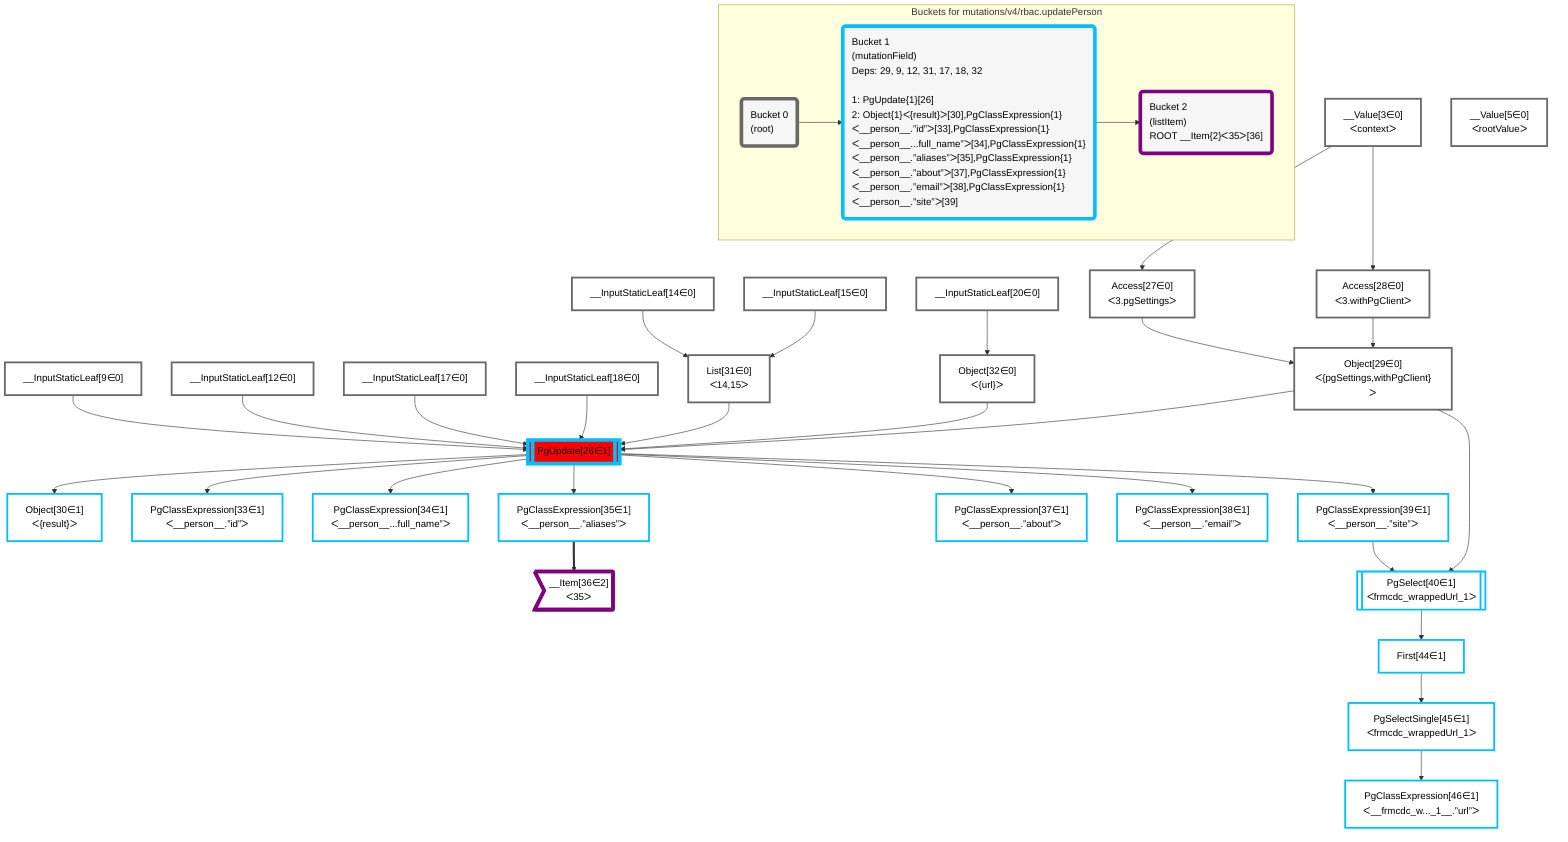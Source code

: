 graph TD
    classDef path fill:#eee,stroke:#000,color:#000
    classDef plan fill:#fff,stroke-width:3px,color:#000
    classDef itemplan fill:#fff,stroke-width:6px,color:#000
    classDef sideeffectplan fill:#f00,stroke-width:6px,color:#000
    classDef bucket fill:#f6f6f6,color:#000,stroke-width:6px,text-align:left


    %% define steps
    __Value3["__Value[3∈0]<br />ᐸcontextᐳ"]:::plan
    __Value5["__Value[5∈0]<br />ᐸrootValueᐳ"]:::plan
    __InputStaticLeaf9["__InputStaticLeaf[9∈0]"]:::plan
    __InputStaticLeaf12["__InputStaticLeaf[12∈0]"]:::plan
    __InputStaticLeaf14["__InputStaticLeaf[14∈0]"]:::plan
    __InputStaticLeaf15["__InputStaticLeaf[15∈0]"]:::plan
    __InputStaticLeaf17["__InputStaticLeaf[17∈0]"]:::plan
    __InputStaticLeaf18["__InputStaticLeaf[18∈0]"]:::plan
    __InputStaticLeaf20["__InputStaticLeaf[20∈0]"]:::plan
    Access27["Access[27∈0]<br />ᐸ3.pgSettingsᐳ"]:::plan
    Access28["Access[28∈0]<br />ᐸ3.withPgClientᐳ"]:::plan
    Object29["Object[29∈0]<br />ᐸ{pgSettings,withPgClient}ᐳ"]:::plan
    List31["List[31∈0]<br />ᐸ14,15ᐳ"]:::plan
    Object32["Object[32∈0]<br />ᐸ{url}ᐳ"]:::plan
    PgUpdate26[["PgUpdate[26∈1]"]]:::sideeffectplan
    Object30["Object[30∈1]<br />ᐸ{result}ᐳ"]:::plan
    PgClassExpression33["PgClassExpression[33∈1]<br />ᐸ__person__.”id”ᐳ"]:::plan
    PgClassExpression34["PgClassExpression[34∈1]<br />ᐸ__person__...full_name”ᐳ"]:::plan
    PgClassExpression35["PgClassExpression[35∈1]<br />ᐸ__person__.”aliases”ᐳ"]:::plan
    __Item36>"__Item[36∈2]<br />ᐸ35ᐳ"]:::itemplan
    PgClassExpression37["PgClassExpression[37∈1]<br />ᐸ__person__.”about”ᐳ"]:::plan
    PgClassExpression38["PgClassExpression[38∈1]<br />ᐸ__person__.”email”ᐳ"]:::plan
    PgClassExpression39["PgClassExpression[39∈1]<br />ᐸ__person__.”site”ᐳ"]:::plan
    PgSelect40[["PgSelect[40∈1]<br />ᐸfrmcdc_wrappedUrl_1ᐳ"]]:::plan
    First44["First[44∈1]"]:::plan
    PgSelectSingle45["PgSelectSingle[45∈1]<br />ᐸfrmcdc_wrappedUrl_1ᐳ"]:::plan
    PgClassExpression46["PgClassExpression[46∈1]<br />ᐸ__frmcdc_w..._1__.”url”ᐳ"]:::plan

    %% plan dependencies
    __Value3 --> Access27
    __Value3 --> Access28
    Access27 & Access28 --> Object29
    __InputStaticLeaf14 & __InputStaticLeaf15 --> List31
    __InputStaticLeaf20 --> Object32
    Object29 & __InputStaticLeaf9 & __InputStaticLeaf12 & List31 & __InputStaticLeaf17 & __InputStaticLeaf18 & Object32 --> PgUpdate26
    PgUpdate26 --> Object30
    PgUpdate26 --> PgClassExpression33
    PgUpdate26 --> PgClassExpression34
    PgUpdate26 --> PgClassExpression35
    PgClassExpression35 ==> __Item36
    PgUpdate26 --> PgClassExpression37
    PgUpdate26 --> PgClassExpression38
    PgUpdate26 --> PgClassExpression39
    Object29 & PgClassExpression39 --> PgSelect40
    PgSelect40 --> First44
    First44 --> PgSelectSingle45
    PgSelectSingle45 --> PgClassExpression46

    subgraph "Buckets for mutations/v4/rbac.updatePerson"
    Bucket0("Bucket 0<br />(root)"):::bucket
    classDef bucket0 stroke:#696969
    class Bucket0,__Value3,__Value5,__InputStaticLeaf9,__InputStaticLeaf12,__InputStaticLeaf14,__InputStaticLeaf15,__InputStaticLeaf17,__InputStaticLeaf18,__InputStaticLeaf20,Access27,Access28,Object29,List31,Object32 bucket0
    Bucket1("Bucket 1<br />(mutationField)<br />Deps: 29, 9, 12, 31, 17, 18, 32<br /><br />1: PgUpdate{1}[26]<br />2: Object{1}ᐸ{result}ᐳ[30],PgClassExpression{1}ᐸ__person__.”id”ᐳ[33],PgClassExpression{1}ᐸ__person__...full_name”ᐳ[34],PgClassExpression{1}ᐸ__person__.”aliases”ᐳ[35],PgClassExpression{1}ᐸ__person__.”about”ᐳ[37],PgClassExpression{1}ᐸ__person__.”email”ᐳ[38],PgClassExpression{1}ᐸ__person__.”site”ᐳ[39]"):::bucket
    classDef bucket1 stroke:#00bfff
    class Bucket1,PgUpdate26,Object30,PgClassExpression33,PgClassExpression34,PgClassExpression35,PgClassExpression37,PgClassExpression38,PgClassExpression39,PgSelect40,First44,PgSelectSingle45,PgClassExpression46 bucket1
    Bucket2("Bucket 2<br />(listItem)<br />ROOT __Item{2}ᐸ35ᐳ[36]"):::bucket
    classDef bucket2 stroke:#7f007f
    class Bucket2,__Item36 bucket2
    Bucket0 --> Bucket1
    Bucket1 --> Bucket2
    end